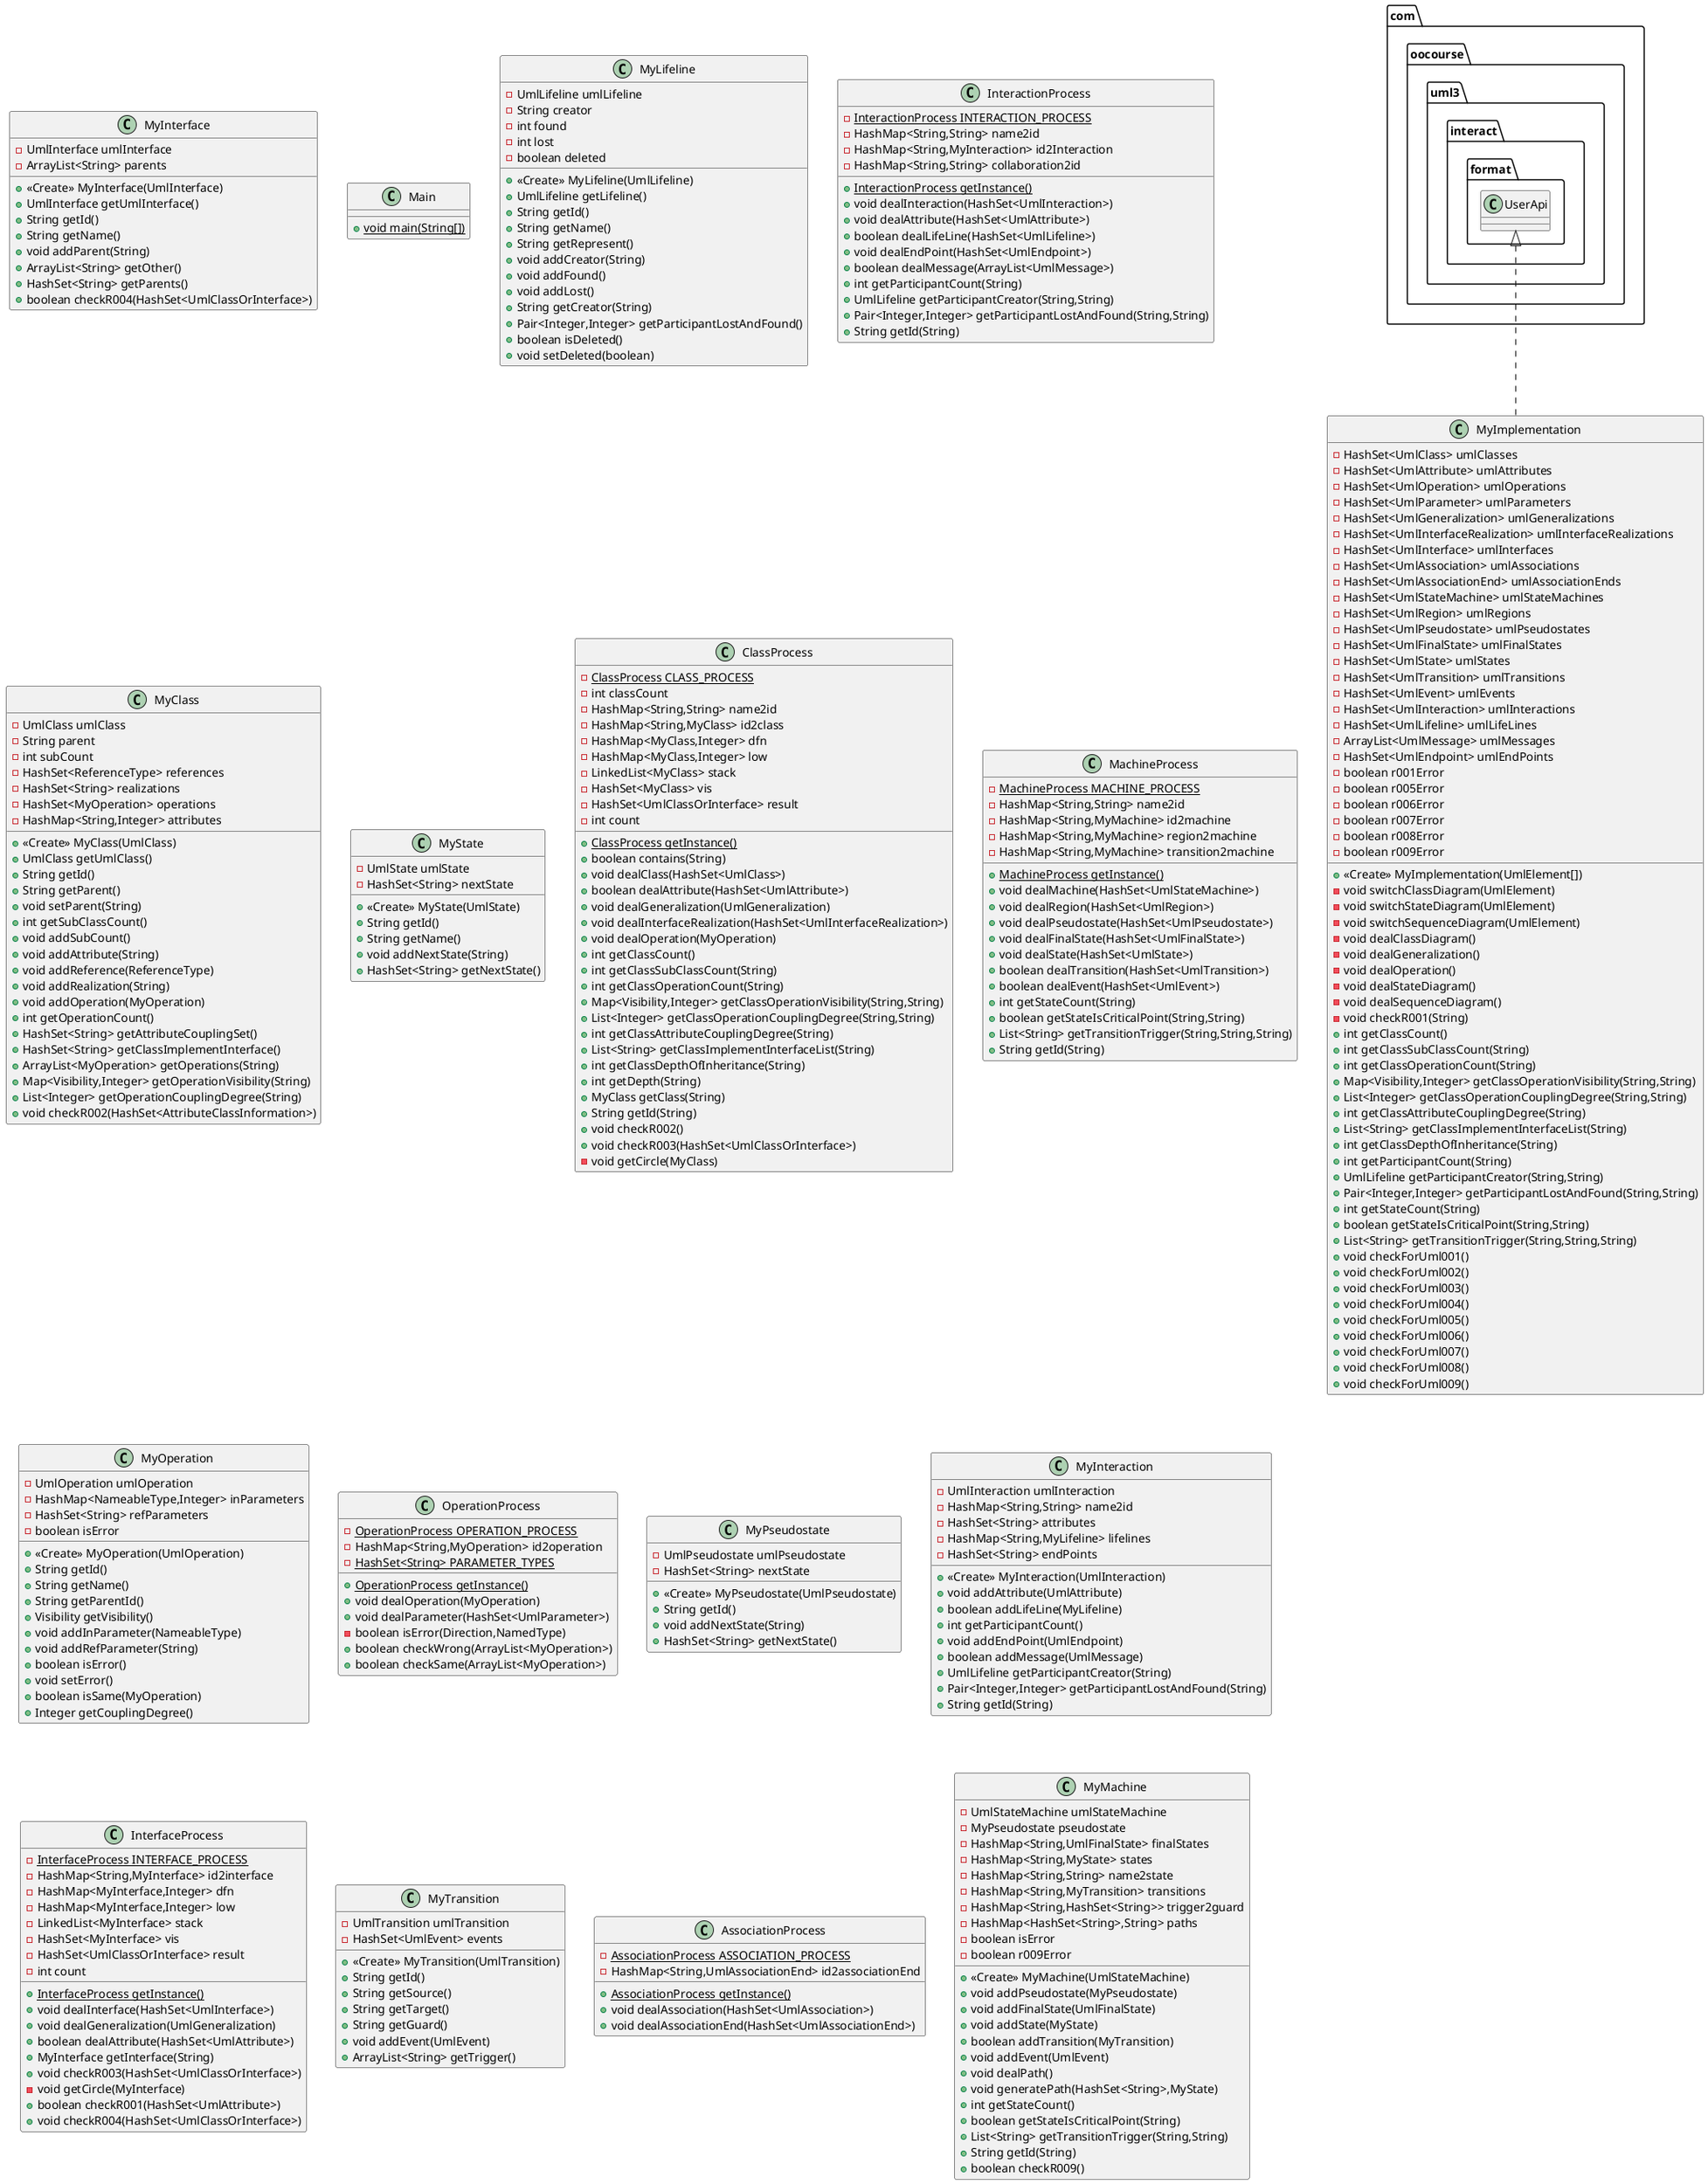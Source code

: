 @startuml
class MyInterface {
- UmlInterface umlInterface
- ArrayList<String> parents
+ <<Create>> MyInterface(UmlInterface)
+ UmlInterface getUmlInterface()
+ String getId()
+ String getName()
+ void addParent(String)
+ ArrayList<String> getOther()
+ HashSet<String> getParents()
+ boolean checkR004(HashSet<UmlClassOrInterface>)
}
class Main {
+ {static} void main(String[])
}
class MyLifeline {
- UmlLifeline umlLifeline
- String creator
- int found
- int lost
- boolean deleted
+ <<Create>> MyLifeline(UmlLifeline)
+ UmlLifeline getLifeline()
+ String getId()
+ String getName()
+ String getRepresent()
+ void addCreator(String)
+ void addFound()
+ void addLost()
+ String getCreator(String)
+ Pair<Integer,Integer> getParticipantLostAndFound()
+ boolean isDeleted()
+ void setDeleted(boolean)
}
class InteractionProcess {
- {static} InteractionProcess INTERACTION_PROCESS
- HashMap<String,String> name2id
- HashMap<String,MyInteraction> id2Interaction
- HashMap<String,String> collaboration2id
+ {static} InteractionProcess getInstance()
+ void dealInteraction(HashSet<UmlInteraction>)
+ void dealAttribute(HashSet<UmlAttribute>)
+ boolean dealLifeLine(HashSet<UmlLifeline>)
+ void dealEndPoint(HashSet<UmlEndpoint>)
+ boolean dealMessage(ArrayList<UmlMessage>)
+ int getParticipantCount(String)
+ UmlLifeline getParticipantCreator(String,String)
+ Pair<Integer,Integer> getParticipantLostAndFound(String,String)
+ String getId(String)
}
class MyClass {
- UmlClass umlClass
- String parent
- int subCount
- HashSet<ReferenceType> references
- HashSet<String> realizations
- HashSet<MyOperation> operations
- HashMap<String,Integer> attributes
+ <<Create>> MyClass(UmlClass)
+ UmlClass getUmlClass()
+ String getId()
+ String getParent()
+ void setParent(String)
+ int getSubClassCount()
+ void addSubCount()
+ void addAttribute(String)
+ void addReference(ReferenceType)
+ void addRealization(String)
+ void addOperation(MyOperation)
+ int getOperationCount()
+ HashSet<String> getAttributeCouplingSet()
+ HashSet<String> getClassImplementInterface()
+ ArrayList<MyOperation> getOperations(String)
+ Map<Visibility,Integer> getOperationVisibility(String)
+ List<Integer> getOperationCouplingDegree(String)
+ void checkR002(HashSet<AttributeClassInformation>)
}
class MyState {
- UmlState umlState
- HashSet<String> nextState
+ <<Create>> MyState(UmlState)
+ String getId()
+ String getName()
+ void addNextState(String)
+ HashSet<String> getNextState()
}
class ClassProcess {
- {static} ClassProcess CLASS_PROCESS
- int classCount
- HashMap<String,String> name2id
- HashMap<String,MyClass> id2class
- HashMap<MyClass,Integer> dfn
- HashMap<MyClass,Integer> low
- LinkedList<MyClass> stack
- HashSet<MyClass> vis
- HashSet<UmlClassOrInterface> result
- int count
+ {static} ClassProcess getInstance()
+ boolean contains(String)
+ void dealClass(HashSet<UmlClass>)
+ boolean dealAttribute(HashSet<UmlAttribute>)
+ void dealGeneralization(UmlGeneralization)
+ void dealInterfaceRealization(HashSet<UmlInterfaceRealization>)
+ void dealOperation(MyOperation)
+ int getClassCount()
+ int getClassSubClassCount(String)
+ int getClassOperationCount(String)
+ Map<Visibility,Integer> getClassOperationVisibility(String,String)
+ List<Integer> getClassOperationCouplingDegree(String,String)
+ int getClassAttributeCouplingDegree(String)
+ List<String> getClassImplementInterfaceList(String)
+ int getClassDepthOfInheritance(String)
+ int getDepth(String)
+ MyClass getClass(String)
+ String getId(String)
+ void checkR002()
+ void checkR003(HashSet<UmlClassOrInterface>)
- void getCircle(MyClass)
}
class MachineProcess {
- {static} MachineProcess MACHINE_PROCESS
- HashMap<String,String> name2id
- HashMap<String,MyMachine> id2machine
- HashMap<String,MyMachine> region2machine
- HashMap<String,MyMachine> transition2machine
+ {static} MachineProcess getInstance()
+ void dealMachine(HashSet<UmlStateMachine>)
+ void dealRegion(HashSet<UmlRegion>)
+ void dealPseudostate(HashSet<UmlPseudostate>)
+ void dealFinalState(HashSet<UmlFinalState>)
+ void dealState(HashSet<UmlState>)
+ boolean dealTransition(HashSet<UmlTransition>)
+ boolean dealEvent(HashSet<UmlEvent>)
+ int getStateCount(String)
+ boolean getStateIsCriticalPoint(String,String)
+ List<String> getTransitionTrigger(String,String,String)
+ String getId(String)
}
class MyImplementation {
- HashSet<UmlClass> umlClasses
- HashSet<UmlAttribute> umlAttributes
- HashSet<UmlOperation> umlOperations
- HashSet<UmlParameter> umlParameters
- HashSet<UmlGeneralization> umlGeneralizations
- HashSet<UmlInterfaceRealization> umlInterfaceRealizations
- HashSet<UmlInterface> umlInterfaces
- HashSet<UmlAssociation> umlAssociations
- HashSet<UmlAssociationEnd> umlAssociationEnds
- HashSet<UmlStateMachine> umlStateMachines
- HashSet<UmlRegion> umlRegions
- HashSet<UmlPseudostate> umlPseudostates
- HashSet<UmlFinalState> umlFinalStates
- HashSet<UmlState> umlStates
- HashSet<UmlTransition> umlTransitions
- HashSet<UmlEvent> umlEvents
- HashSet<UmlInteraction> umlInteractions
- HashSet<UmlLifeline> umlLifeLines
- ArrayList<UmlMessage> umlMessages
- HashSet<UmlEndpoint> umlEndPoints
- boolean r001Error
- boolean r005Error
- boolean r006Error
- boolean r007Error
- boolean r008Error
- boolean r009Error
+ <<Create>> MyImplementation(UmlElement[])
- void switchClassDiagram(UmlElement)
- void switchStateDiagram(UmlElement)
- void switchSequenceDiagram(UmlElement)
- void dealClassDiagram()
- void dealGeneralization()
- void dealOperation()
- void dealStateDiagram()
- void dealSequenceDiagram()
- void checkR001(String)
+ int getClassCount()
+ int getClassSubClassCount(String)
+ int getClassOperationCount(String)
+ Map<Visibility,Integer> getClassOperationVisibility(String,String)
+ List<Integer> getClassOperationCouplingDegree(String,String)
+ int getClassAttributeCouplingDegree(String)
+ List<String> getClassImplementInterfaceList(String)
+ int getClassDepthOfInheritance(String)
+ int getParticipantCount(String)
+ UmlLifeline getParticipantCreator(String,String)
+ Pair<Integer,Integer> getParticipantLostAndFound(String,String)
+ int getStateCount(String)
+ boolean getStateIsCriticalPoint(String,String)
+ List<String> getTransitionTrigger(String,String,String)
+ void checkForUml001()
+ void checkForUml002()
+ void checkForUml003()
+ void checkForUml004()
+ void checkForUml005()
+ void checkForUml006()
+ void checkForUml007()
+ void checkForUml008()
+ void checkForUml009()
}
class MyOperation {
- UmlOperation umlOperation
- HashMap<NameableType,Integer> inParameters
- HashSet<String> refParameters
- boolean isError
+ <<Create>> MyOperation(UmlOperation)
+ String getId()
+ String getName()
+ String getParentId()
+ Visibility getVisibility()
+ void addInParameter(NameableType)
+ void addRefParameter(String)
+ boolean isError()
+ void setError()
+ boolean isSame(MyOperation)
+ Integer getCouplingDegree()
}
class OperationProcess {
- {static} OperationProcess OPERATION_PROCESS
- HashMap<String,MyOperation> id2operation
- {static} HashSet<String> PARAMETER_TYPES
+ {static} OperationProcess getInstance()
+ void dealOperation(MyOperation)
+ void dealParameter(HashSet<UmlParameter>)
- boolean isError(Direction,NamedType)
+ boolean checkWrong(ArrayList<MyOperation>)
+ boolean checkSame(ArrayList<MyOperation>)
}
class MyPseudostate {
- UmlPseudostate umlPseudostate
- HashSet<String> nextState
+ <<Create>> MyPseudostate(UmlPseudostate)
+ String getId()
+ void addNextState(String)
+ HashSet<String> getNextState()
}
class MyInteraction {
- UmlInteraction umlInteraction
- HashMap<String,String> name2id
- HashSet<String> attributes
- HashMap<String,MyLifeline> lifelines
- HashSet<String> endPoints
+ <<Create>> MyInteraction(UmlInteraction)
+ void addAttribute(UmlAttribute)
+ boolean addLifeLine(MyLifeline)
+ int getParticipantCount()
+ void addEndPoint(UmlEndpoint)
+ boolean addMessage(UmlMessage)
+ UmlLifeline getParticipantCreator(String)
+ Pair<Integer,Integer> getParticipantLostAndFound(String)
+ String getId(String)
}
class InterfaceProcess {
- {static} InterfaceProcess INTERFACE_PROCESS
- HashMap<String,MyInterface> id2interface
- HashMap<MyInterface,Integer> dfn
- HashMap<MyInterface,Integer> low
- LinkedList<MyInterface> stack
- HashSet<MyInterface> vis
- HashSet<UmlClassOrInterface> result
- int count
+ {static} InterfaceProcess getInstance()
+ void dealInterface(HashSet<UmlInterface>)
+ void dealGeneralization(UmlGeneralization)
+ boolean dealAttribute(HashSet<UmlAttribute>)
+ MyInterface getInterface(String)
+ void checkR003(HashSet<UmlClassOrInterface>)
- void getCircle(MyInterface)
+ boolean checkR001(HashSet<UmlAttribute>)
+ void checkR004(HashSet<UmlClassOrInterface>)
}
class MyTransition {
- UmlTransition umlTransition
- HashSet<UmlEvent> events
+ <<Create>> MyTransition(UmlTransition)
+ String getId()
+ String getSource()
+ String getTarget()
+ String getGuard()
+ void addEvent(UmlEvent)
+ ArrayList<String> getTrigger()
}
class AssociationProcess {
- {static} AssociationProcess ASSOCIATION_PROCESS
- HashMap<String,UmlAssociationEnd> id2associationEnd
+ {static} AssociationProcess getInstance()
+ void dealAssociation(HashSet<UmlAssociation>)
+ void dealAssociationEnd(HashSet<UmlAssociationEnd>)
}
class MyMachine {
- UmlStateMachine umlStateMachine
- MyPseudostate pseudostate
- HashMap<String,UmlFinalState> finalStates
- HashMap<String,MyState> states
- HashMap<String,String> name2state
- HashMap<String,MyTransition> transitions
- HashMap<String,HashSet<String>> trigger2guard
- HashMap<HashSet<String>,String> paths
- boolean isError
- boolean r009Error
+ <<Create>> MyMachine(UmlStateMachine)
+ void addPseudostate(MyPseudostate)
+ void addFinalState(UmlFinalState)
+ void addState(MyState)
+ boolean addTransition(MyTransition)
+ void addEvent(UmlEvent)
+ void dealPath()
+ void generatePath(HashSet<String>,MyState)
+ int getStateCount()
+ boolean getStateIsCriticalPoint(String)
+ List<String> getTransitionTrigger(String,String)
+ String getId(String)
+ boolean checkR009()
}


com.oocourse.uml3.interact.format.UserApi <|.. MyImplementation
@enduml
